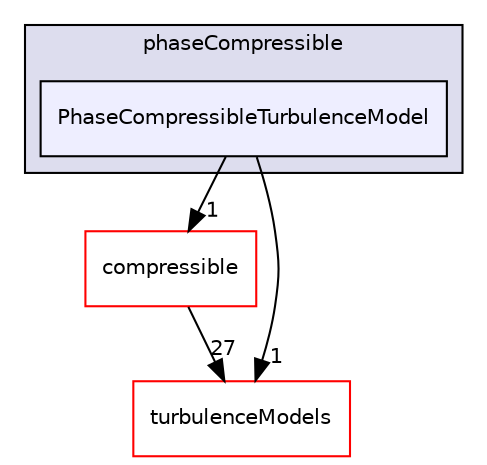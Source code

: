 digraph "src/TurbulenceModels/phaseCompressible/PhaseCompressibleTurbulenceModel" {
  bgcolor=transparent;
  compound=true
  node [ fontsize="10", fontname="Helvetica"];
  edge [ labelfontsize="10", labelfontname="Helvetica"];
  subgraph clusterdir_06975867f0e133b91c856f19c06af5a0 {
    graph [ bgcolor="#ddddee", pencolor="black", label="phaseCompressible" fontname="Helvetica", fontsize="10", URL="dir_06975867f0e133b91c856f19c06af5a0.html"]
  dir_c29759f246686ba92a4fe12788a86b10 [shape=box, label="PhaseCompressibleTurbulenceModel", style="filled", fillcolor="#eeeeff", pencolor="black", URL="dir_c29759f246686ba92a4fe12788a86b10.html"];
  }
  dir_7904bc8e3270082a35070ba525b2d08a [shape=box label="compressible" color="red" URL="dir_7904bc8e3270082a35070ba525b2d08a.html"];
  dir_a3dc37bcacf99bb6122ed819dac99f09 [shape=box label="turbulenceModels" color="red" URL="dir_a3dc37bcacf99bb6122ed819dac99f09.html"];
  dir_c29759f246686ba92a4fe12788a86b10->dir_7904bc8e3270082a35070ba525b2d08a [headlabel="1", labeldistance=1.5 headhref="dir_003098_003055.html"];
  dir_c29759f246686ba92a4fe12788a86b10->dir_a3dc37bcacf99bb6122ed819dac99f09 [headlabel="1", labeldistance=1.5 headhref="dir_003098_000754.html"];
  dir_7904bc8e3270082a35070ba525b2d08a->dir_a3dc37bcacf99bb6122ed819dac99f09 [headlabel="27", labeldistance=1.5 headhref="dir_003055_000754.html"];
}
